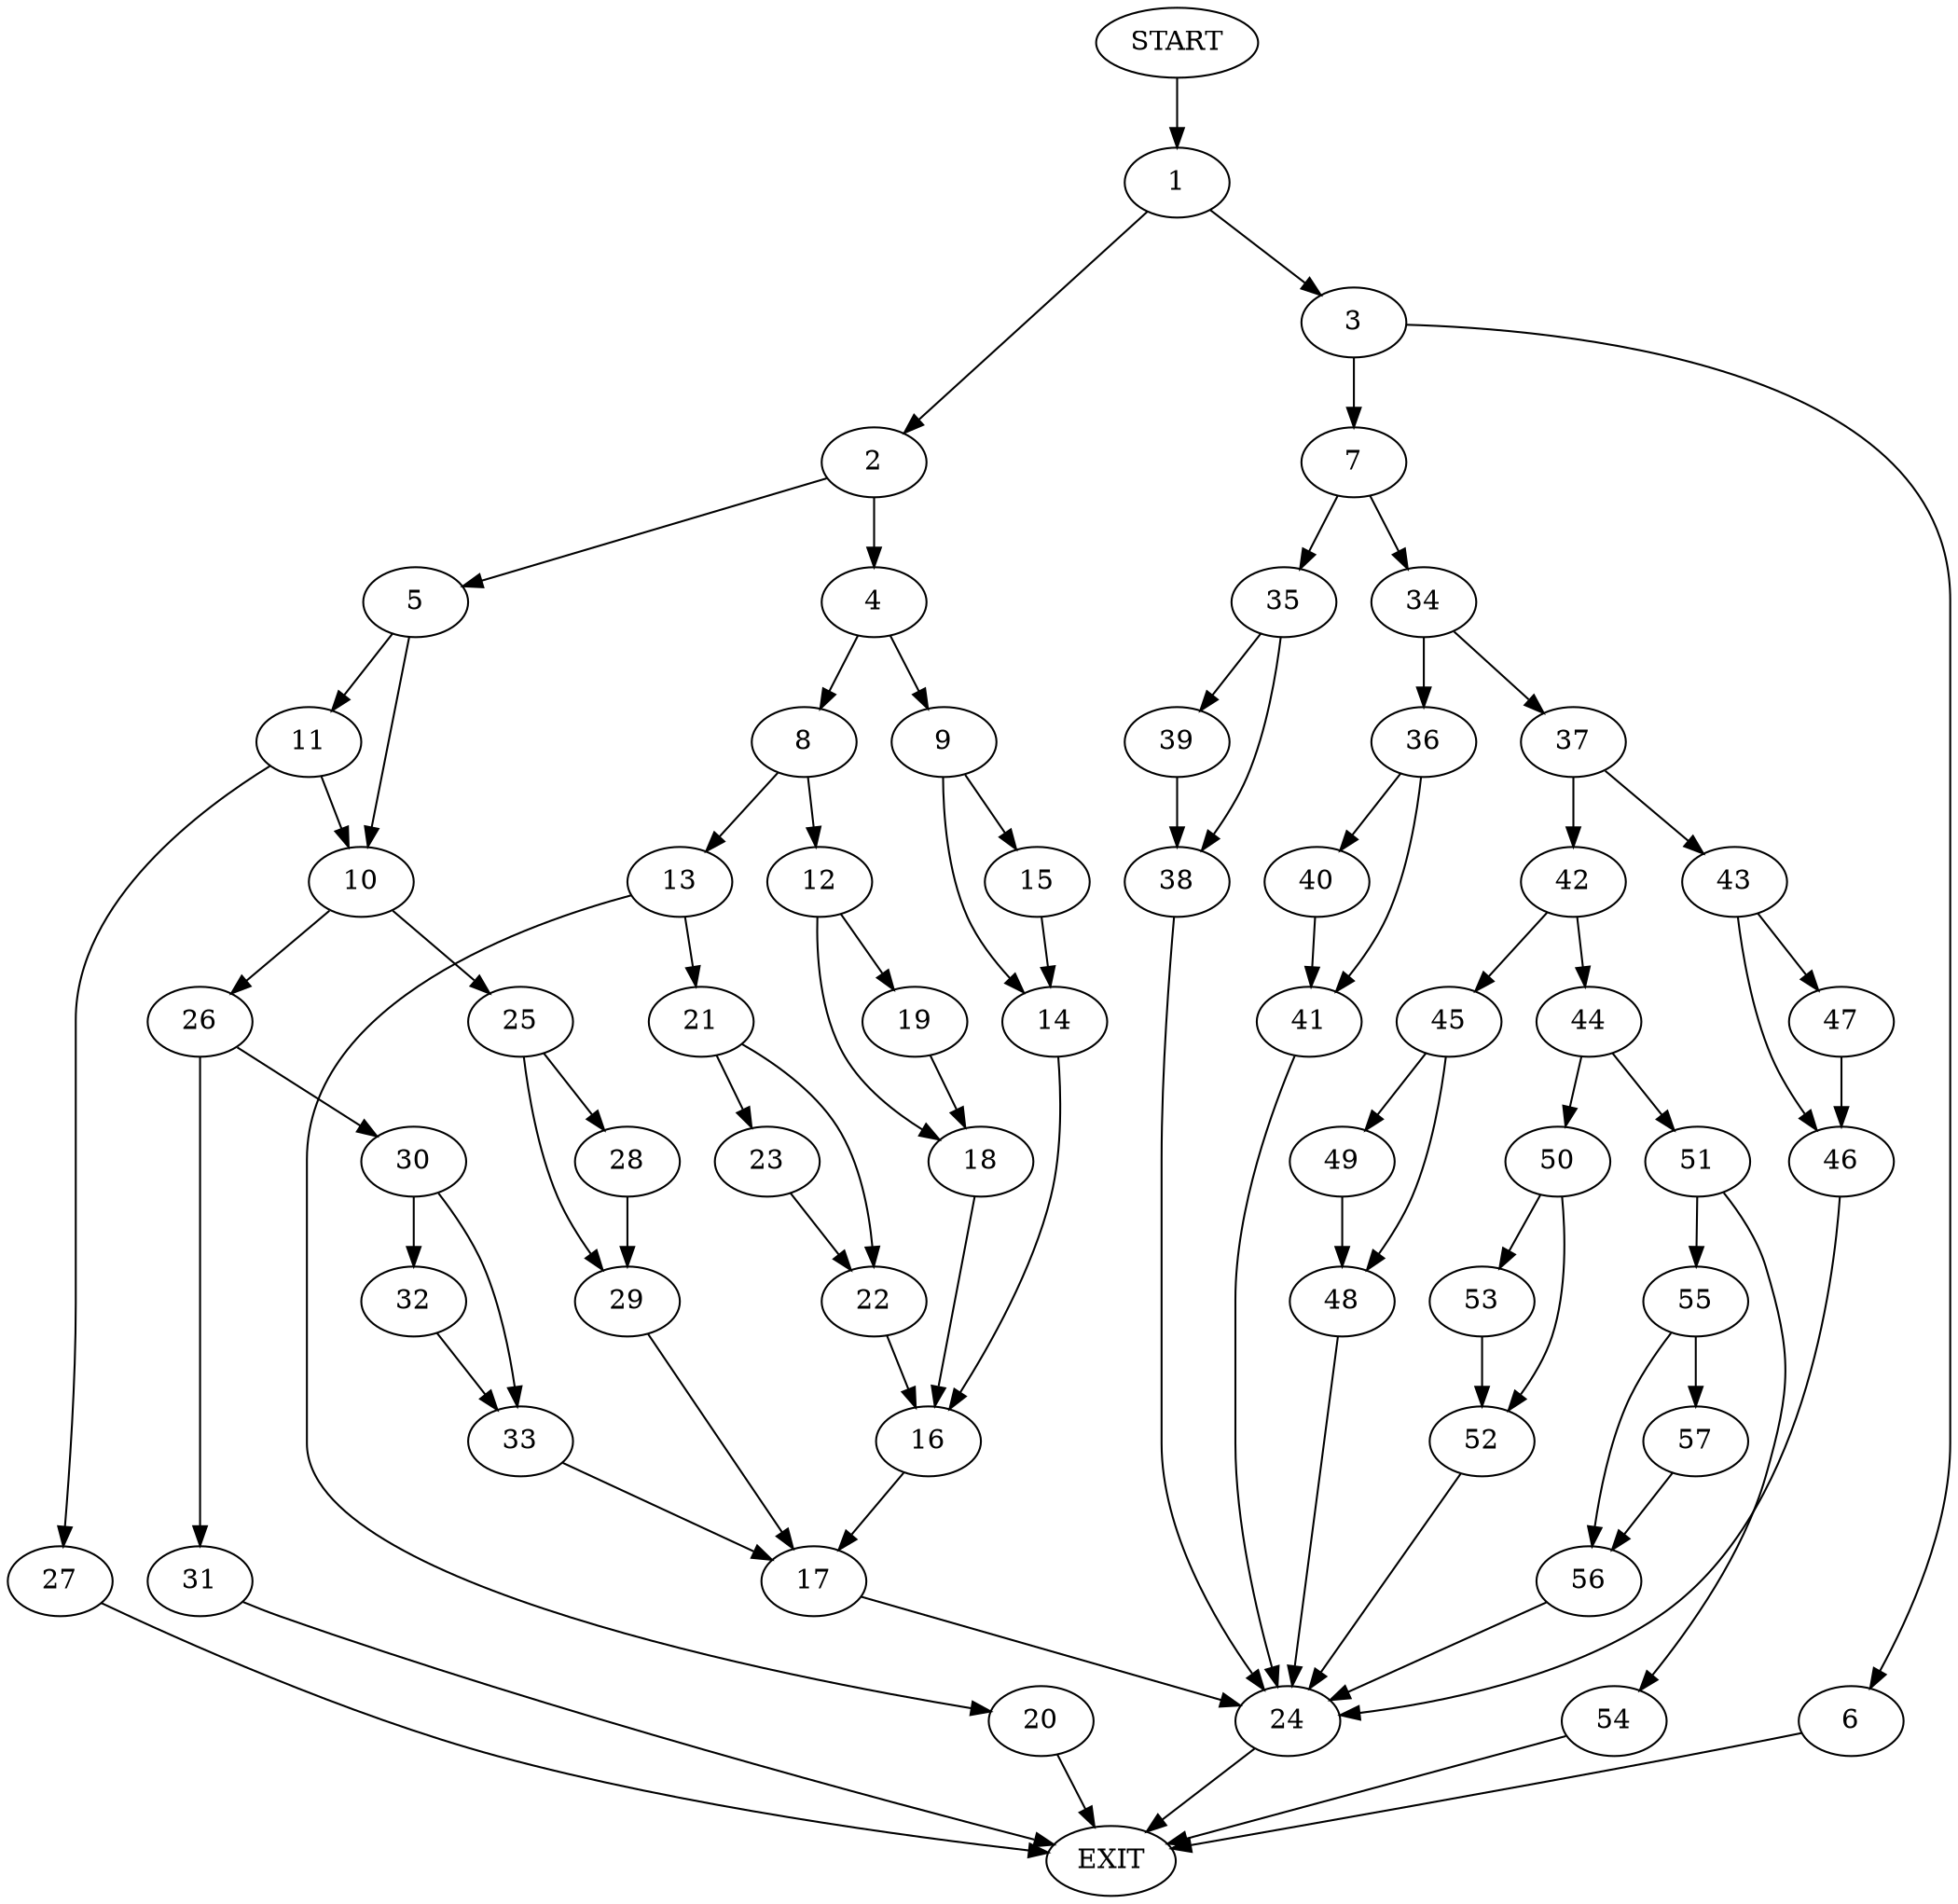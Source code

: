 digraph {
0 [label="START"]
58 [label="EXIT"]
0 -> 1
1 -> 2
1 -> 3
2 -> 4
2 -> 5
3 -> 6
3 -> 7
4 -> 8
4 -> 9
5 -> 10
5 -> 11
8 -> 12
8 -> 13
9 -> 14
9 -> 15
15 -> 14
14 -> 16
16 -> 17
12 -> 18
12 -> 19
13 -> 20
13 -> 21
19 -> 18
18 -> 16
20 -> 58
21 -> 22
21 -> 23
22 -> 16
23 -> 22
17 -> 24
10 -> 25
10 -> 26
11 -> 10
11 -> 27
27 -> 58
25 -> 28
25 -> 29
26 -> 30
26 -> 31
28 -> 29
29 -> 17
30 -> 32
30 -> 33
31 -> 58
32 -> 33
33 -> 17
24 -> 58
7 -> 34
7 -> 35
6 -> 58
34 -> 36
34 -> 37
35 -> 38
35 -> 39
39 -> 38
38 -> 24
36 -> 40
36 -> 41
37 -> 42
37 -> 43
41 -> 24
40 -> 41
42 -> 44
42 -> 45
43 -> 46
43 -> 47
47 -> 46
46 -> 24
45 -> 48
45 -> 49
44 -> 50
44 -> 51
49 -> 48
48 -> 24
50 -> 52
50 -> 53
51 -> 54
51 -> 55
53 -> 52
52 -> 24
54 -> 58
55 -> 56
55 -> 57
56 -> 24
57 -> 56
}
